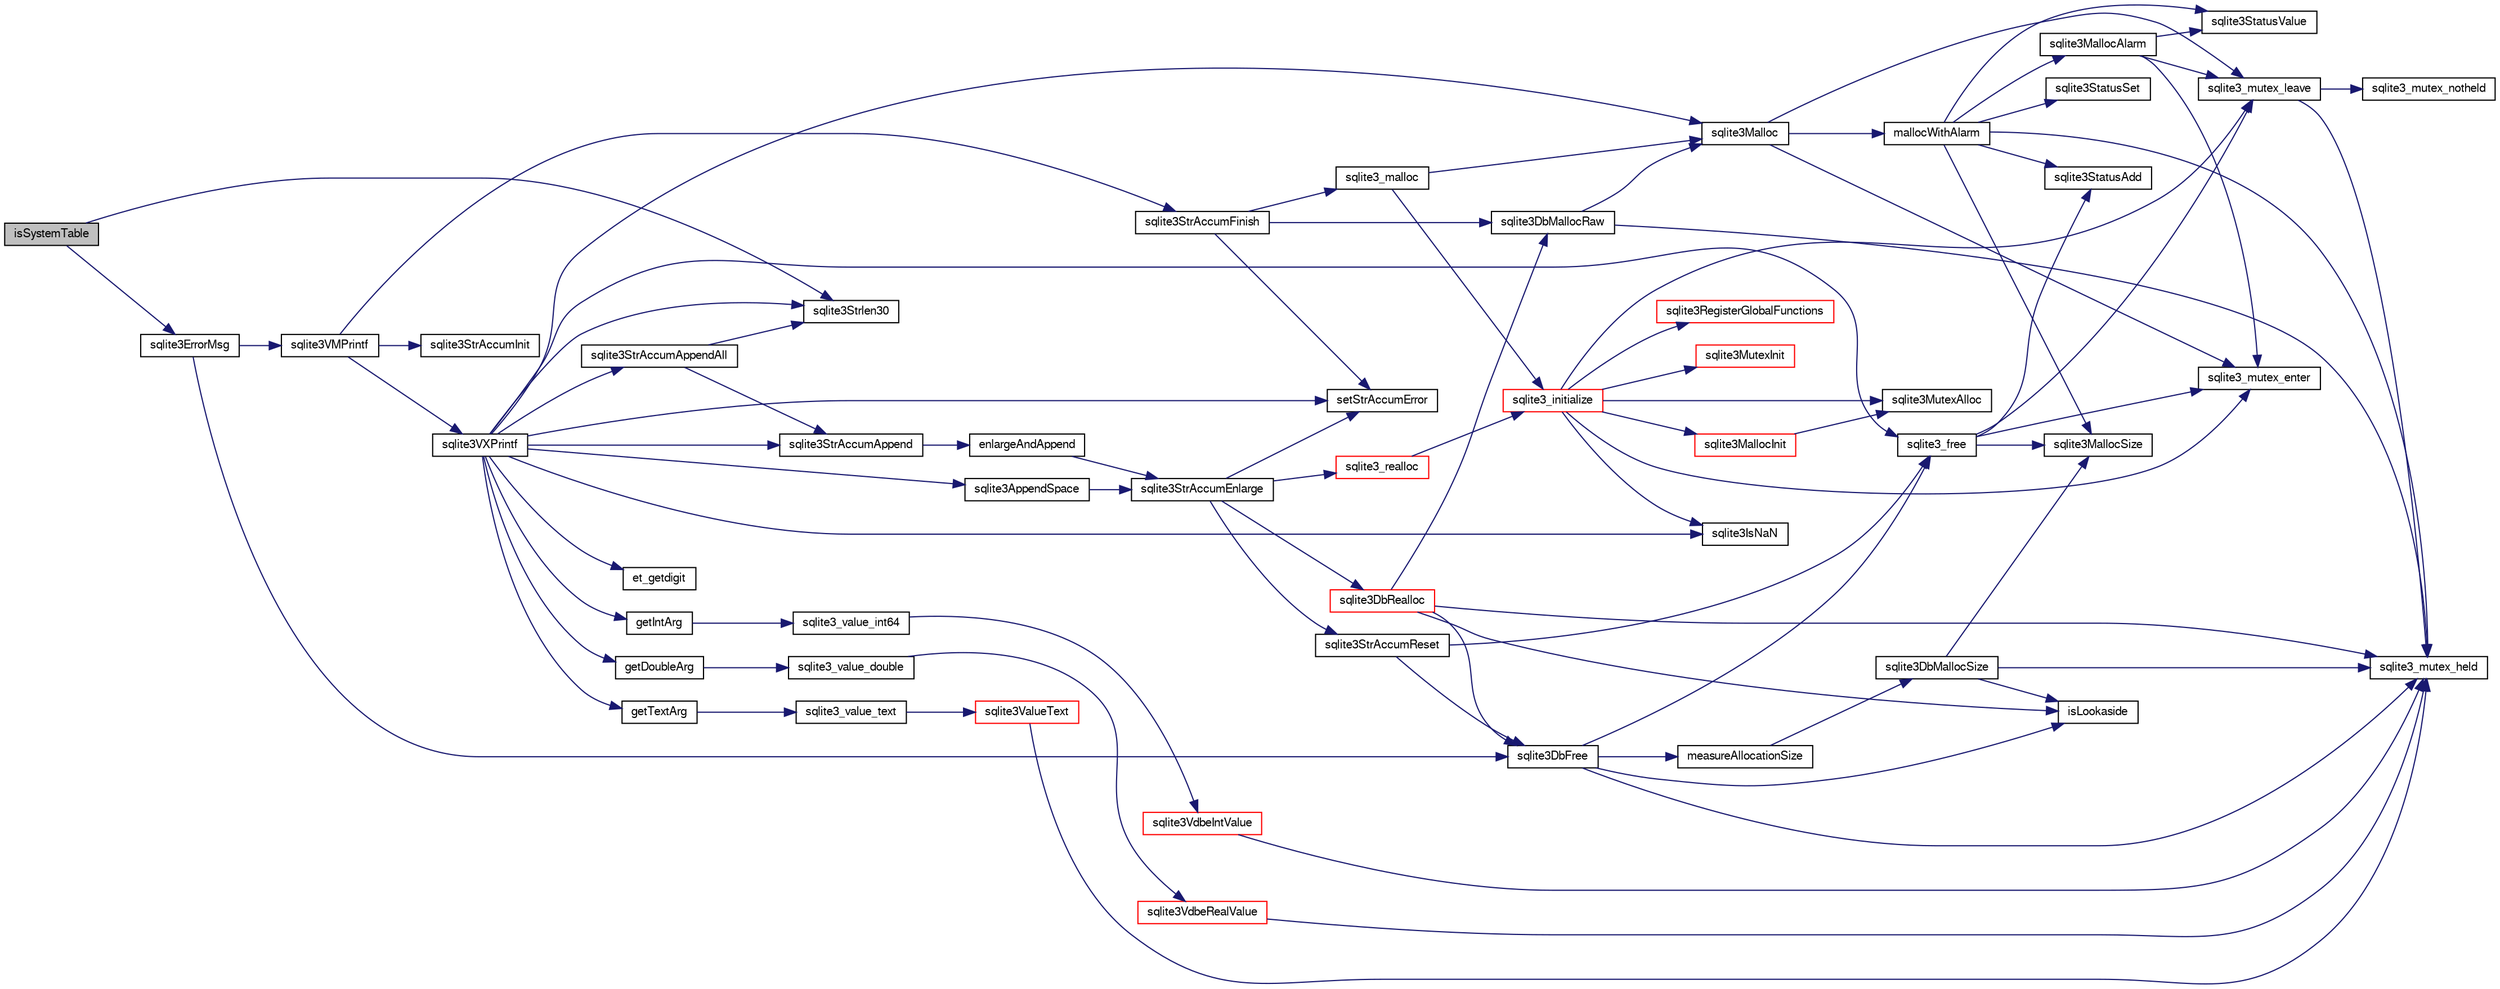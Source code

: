 digraph "isSystemTable"
{
  edge [fontname="FreeSans",fontsize="10",labelfontname="FreeSans",labelfontsize="10"];
  node [fontname="FreeSans",fontsize="10",shape=record];
  rankdir="LR";
  Node151011 [label="isSystemTable",height=0.2,width=0.4,color="black", fillcolor="grey75", style="filled", fontcolor="black"];
  Node151011 -> Node151012 [color="midnightblue",fontsize="10",style="solid",fontname="FreeSans"];
  Node151012 [label="sqlite3Strlen30",height=0.2,width=0.4,color="black", fillcolor="white", style="filled",URL="$sqlite3_8c.html#a3dcd80ba41f1a308193dee74857b62a7"];
  Node151011 -> Node151013 [color="midnightblue",fontsize="10",style="solid",fontname="FreeSans"];
  Node151013 [label="sqlite3ErrorMsg",height=0.2,width=0.4,color="black", fillcolor="white", style="filled",URL="$sqlite3_8c.html#aee2798e173651adae0f9c85469f3457d"];
  Node151013 -> Node151014 [color="midnightblue",fontsize="10",style="solid",fontname="FreeSans"];
  Node151014 [label="sqlite3VMPrintf",height=0.2,width=0.4,color="black", fillcolor="white", style="filled",URL="$sqlite3_8c.html#a05535d0982ef06fbc2ee8195ebbae689"];
  Node151014 -> Node151015 [color="midnightblue",fontsize="10",style="solid",fontname="FreeSans"];
  Node151015 [label="sqlite3StrAccumInit",height=0.2,width=0.4,color="black", fillcolor="white", style="filled",URL="$sqlite3_8c.html#aabf95e113b9d54d519cd15a56215f560"];
  Node151014 -> Node151016 [color="midnightblue",fontsize="10",style="solid",fontname="FreeSans"];
  Node151016 [label="sqlite3VXPrintf",height=0.2,width=0.4,color="black", fillcolor="white", style="filled",URL="$sqlite3_8c.html#a63c25806c9bd4a2b76f9a0eb232c6bde"];
  Node151016 -> Node151017 [color="midnightblue",fontsize="10",style="solid",fontname="FreeSans"];
  Node151017 [label="sqlite3StrAccumAppend",height=0.2,width=0.4,color="black", fillcolor="white", style="filled",URL="$sqlite3_8c.html#a56664fa33def33c5a5245b623441d5e0"];
  Node151017 -> Node151018 [color="midnightblue",fontsize="10",style="solid",fontname="FreeSans"];
  Node151018 [label="enlargeAndAppend",height=0.2,width=0.4,color="black", fillcolor="white", style="filled",URL="$sqlite3_8c.html#a25b21e61dc0883d849890eaa8a18088a"];
  Node151018 -> Node151019 [color="midnightblue",fontsize="10",style="solid",fontname="FreeSans"];
  Node151019 [label="sqlite3StrAccumEnlarge",height=0.2,width=0.4,color="black", fillcolor="white", style="filled",URL="$sqlite3_8c.html#a38976500a97c69d65086eeccca82dd96"];
  Node151019 -> Node151020 [color="midnightblue",fontsize="10",style="solid",fontname="FreeSans"];
  Node151020 [label="setStrAccumError",height=0.2,width=0.4,color="black", fillcolor="white", style="filled",URL="$sqlite3_8c.html#a3dc479a1fc8ba1ab8edfe51f8a0b102c"];
  Node151019 -> Node151021 [color="midnightblue",fontsize="10",style="solid",fontname="FreeSans"];
  Node151021 [label="sqlite3StrAccumReset",height=0.2,width=0.4,color="black", fillcolor="white", style="filled",URL="$sqlite3_8c.html#ad7e70f4ec9d2fa3a63a371e2c7c555d8"];
  Node151021 -> Node151022 [color="midnightblue",fontsize="10",style="solid",fontname="FreeSans"];
  Node151022 [label="sqlite3DbFree",height=0.2,width=0.4,color="black", fillcolor="white", style="filled",URL="$sqlite3_8c.html#ac70ab821a6607b4a1b909582dc37a069"];
  Node151022 -> Node151023 [color="midnightblue",fontsize="10",style="solid",fontname="FreeSans"];
  Node151023 [label="sqlite3_mutex_held",height=0.2,width=0.4,color="black", fillcolor="white", style="filled",URL="$sqlite3_8c.html#acf77da68932b6bc163c5e68547ecc3e7"];
  Node151022 -> Node151024 [color="midnightblue",fontsize="10",style="solid",fontname="FreeSans"];
  Node151024 [label="measureAllocationSize",height=0.2,width=0.4,color="black", fillcolor="white", style="filled",URL="$sqlite3_8c.html#a45731e644a22fdb756e2b6337224217a"];
  Node151024 -> Node151025 [color="midnightblue",fontsize="10",style="solid",fontname="FreeSans"];
  Node151025 [label="sqlite3DbMallocSize",height=0.2,width=0.4,color="black", fillcolor="white", style="filled",URL="$sqlite3_8c.html#aa397e5a8a03495203a0767abf0a71f86"];
  Node151025 -> Node151026 [color="midnightblue",fontsize="10",style="solid",fontname="FreeSans"];
  Node151026 [label="sqlite3MallocSize",height=0.2,width=0.4,color="black", fillcolor="white", style="filled",URL="$sqlite3_8c.html#acf5d2a5f35270bafb050bd2def576955"];
  Node151025 -> Node151023 [color="midnightblue",fontsize="10",style="solid",fontname="FreeSans"];
  Node151025 -> Node151027 [color="midnightblue",fontsize="10",style="solid",fontname="FreeSans"];
  Node151027 [label="isLookaside",height=0.2,width=0.4,color="black", fillcolor="white", style="filled",URL="$sqlite3_8c.html#a770fa05ff9717b75e16f4d968a77b897"];
  Node151022 -> Node151027 [color="midnightblue",fontsize="10",style="solid",fontname="FreeSans"];
  Node151022 -> Node151028 [color="midnightblue",fontsize="10",style="solid",fontname="FreeSans"];
  Node151028 [label="sqlite3_free",height=0.2,width=0.4,color="black", fillcolor="white", style="filled",URL="$sqlite3_8c.html#a6552349e36a8a691af5487999ab09519"];
  Node151028 -> Node151029 [color="midnightblue",fontsize="10",style="solid",fontname="FreeSans"];
  Node151029 [label="sqlite3_mutex_enter",height=0.2,width=0.4,color="black", fillcolor="white", style="filled",URL="$sqlite3_8c.html#a1c12cde690bd89f104de5cbad12a6bf5"];
  Node151028 -> Node151030 [color="midnightblue",fontsize="10",style="solid",fontname="FreeSans"];
  Node151030 [label="sqlite3StatusAdd",height=0.2,width=0.4,color="black", fillcolor="white", style="filled",URL="$sqlite3_8c.html#afa029f93586aeab4cc85360905dae9cd"];
  Node151028 -> Node151026 [color="midnightblue",fontsize="10",style="solid",fontname="FreeSans"];
  Node151028 -> Node151031 [color="midnightblue",fontsize="10",style="solid",fontname="FreeSans"];
  Node151031 [label="sqlite3_mutex_leave",height=0.2,width=0.4,color="black", fillcolor="white", style="filled",URL="$sqlite3_8c.html#a5838d235601dbd3c1fa993555c6bcc93"];
  Node151031 -> Node151023 [color="midnightblue",fontsize="10",style="solid",fontname="FreeSans"];
  Node151031 -> Node151032 [color="midnightblue",fontsize="10",style="solid",fontname="FreeSans"];
  Node151032 [label="sqlite3_mutex_notheld",height=0.2,width=0.4,color="black", fillcolor="white", style="filled",URL="$sqlite3_8c.html#a83967c837c1c000d3b5adcfaa688f5dc"];
  Node151021 -> Node151028 [color="midnightblue",fontsize="10",style="solid",fontname="FreeSans"];
  Node151019 -> Node151033 [color="midnightblue",fontsize="10",style="solid",fontname="FreeSans"];
  Node151033 [label="sqlite3DbRealloc",height=0.2,width=0.4,color="red", fillcolor="white", style="filled",URL="$sqlite3_8c.html#ae028f4902a9d29bcaf310ff289ee87dc"];
  Node151033 -> Node151023 [color="midnightblue",fontsize="10",style="solid",fontname="FreeSans"];
  Node151033 -> Node151034 [color="midnightblue",fontsize="10",style="solid",fontname="FreeSans"];
  Node151034 [label="sqlite3DbMallocRaw",height=0.2,width=0.4,color="black", fillcolor="white", style="filled",URL="$sqlite3_8c.html#abbe8be0cf7175e11ddc3e2218fad924e"];
  Node151034 -> Node151023 [color="midnightblue",fontsize="10",style="solid",fontname="FreeSans"];
  Node151034 -> Node151035 [color="midnightblue",fontsize="10",style="solid",fontname="FreeSans"];
  Node151035 [label="sqlite3Malloc",height=0.2,width=0.4,color="black", fillcolor="white", style="filled",URL="$sqlite3_8c.html#a361a2eaa846b1885f123abe46f5d8b2b"];
  Node151035 -> Node151029 [color="midnightblue",fontsize="10",style="solid",fontname="FreeSans"];
  Node151035 -> Node151036 [color="midnightblue",fontsize="10",style="solid",fontname="FreeSans"];
  Node151036 [label="mallocWithAlarm",height=0.2,width=0.4,color="black", fillcolor="white", style="filled",URL="$sqlite3_8c.html#ab070d5cf8e48ec8a6a43cf025d48598b"];
  Node151036 -> Node151023 [color="midnightblue",fontsize="10",style="solid",fontname="FreeSans"];
  Node151036 -> Node151037 [color="midnightblue",fontsize="10",style="solid",fontname="FreeSans"];
  Node151037 [label="sqlite3StatusSet",height=0.2,width=0.4,color="black", fillcolor="white", style="filled",URL="$sqlite3_8c.html#afec7586c01fcb5ea17dc9d7725a589d9"];
  Node151036 -> Node151038 [color="midnightblue",fontsize="10",style="solid",fontname="FreeSans"];
  Node151038 [label="sqlite3StatusValue",height=0.2,width=0.4,color="black", fillcolor="white", style="filled",URL="$sqlite3_8c.html#a30b8ac296c6e200c1fa57708d52c6ef6"];
  Node151036 -> Node151039 [color="midnightblue",fontsize="10",style="solid",fontname="FreeSans"];
  Node151039 [label="sqlite3MallocAlarm",height=0.2,width=0.4,color="black", fillcolor="white", style="filled",URL="$sqlite3_8c.html#ada66988e8471d1198f3219c062377508"];
  Node151039 -> Node151038 [color="midnightblue",fontsize="10",style="solid",fontname="FreeSans"];
  Node151039 -> Node151031 [color="midnightblue",fontsize="10",style="solid",fontname="FreeSans"];
  Node151039 -> Node151029 [color="midnightblue",fontsize="10",style="solid",fontname="FreeSans"];
  Node151036 -> Node151026 [color="midnightblue",fontsize="10",style="solid",fontname="FreeSans"];
  Node151036 -> Node151030 [color="midnightblue",fontsize="10",style="solid",fontname="FreeSans"];
  Node151035 -> Node151031 [color="midnightblue",fontsize="10",style="solid",fontname="FreeSans"];
  Node151033 -> Node151027 [color="midnightblue",fontsize="10",style="solid",fontname="FreeSans"];
  Node151033 -> Node151022 [color="midnightblue",fontsize="10",style="solid",fontname="FreeSans"];
  Node151019 -> Node151215 [color="midnightblue",fontsize="10",style="solid",fontname="FreeSans"];
  Node151215 [label="sqlite3_realloc",height=0.2,width=0.4,color="red", fillcolor="white", style="filled",URL="$sqlite3_8c.html#a822d9e42f6ab4b2ec803f311aeb9618d"];
  Node151215 -> Node151041 [color="midnightblue",fontsize="10",style="solid",fontname="FreeSans"];
  Node151041 [label="sqlite3_initialize",height=0.2,width=0.4,color="red", fillcolor="white", style="filled",URL="$sqlite3_8c.html#ab0c0ee2d5d4cf8b28e9572296a8861df"];
  Node151041 -> Node151042 [color="midnightblue",fontsize="10",style="solid",fontname="FreeSans"];
  Node151042 [label="sqlite3MutexInit",height=0.2,width=0.4,color="red", fillcolor="white", style="filled",URL="$sqlite3_8c.html#a7906afcdd1cdb3d0007eb932398a1158"];
  Node151041 -> Node151060 [color="midnightblue",fontsize="10",style="solid",fontname="FreeSans"];
  Node151060 [label="sqlite3MutexAlloc",height=0.2,width=0.4,color="black", fillcolor="white", style="filled",URL="$sqlite3_8c.html#a0e3f432ee581f6876b590e7ad7e84e19"];
  Node151041 -> Node151029 [color="midnightblue",fontsize="10",style="solid",fontname="FreeSans"];
  Node151041 -> Node151061 [color="midnightblue",fontsize="10",style="solid",fontname="FreeSans"];
  Node151061 [label="sqlite3MallocInit",height=0.2,width=0.4,color="red", fillcolor="white", style="filled",URL="$sqlite3_8c.html#a9e06f9e7cad0d83ce80ab493c9533552"];
  Node151061 -> Node151060 [color="midnightblue",fontsize="10",style="solid",fontname="FreeSans"];
  Node151041 -> Node151031 [color="midnightblue",fontsize="10",style="solid",fontname="FreeSans"];
  Node151041 -> Node151103 [color="midnightblue",fontsize="10",style="solid",fontname="FreeSans"];
  Node151103 [label="sqlite3RegisterGlobalFunctions",height=0.2,width=0.4,color="red", fillcolor="white", style="filled",URL="$sqlite3_8c.html#a9f75bd111010f29e1b8d74344473c4ec"];
  Node151041 -> Node151183 [color="midnightblue",fontsize="10",style="solid",fontname="FreeSans"];
  Node151183 [label="sqlite3IsNaN",height=0.2,width=0.4,color="black", fillcolor="white", style="filled",URL="$sqlite3_8c.html#aed4d78203877c3486765ccbc7feebb50"];
  Node151016 -> Node151289 [color="midnightblue",fontsize="10",style="solid",fontname="FreeSans"];
  Node151289 [label="getIntArg",height=0.2,width=0.4,color="black", fillcolor="white", style="filled",URL="$sqlite3_8c.html#abff258963dbd9205fb299851a64c67be"];
  Node151289 -> Node151174 [color="midnightblue",fontsize="10",style="solid",fontname="FreeSans"];
  Node151174 [label="sqlite3_value_int64",height=0.2,width=0.4,color="black", fillcolor="white", style="filled",URL="$sqlite3_8c.html#ab38d8627f4750672e72712df0b709e0d"];
  Node151174 -> Node151162 [color="midnightblue",fontsize="10",style="solid",fontname="FreeSans"];
  Node151162 [label="sqlite3VdbeIntValue",height=0.2,width=0.4,color="red", fillcolor="white", style="filled",URL="$sqlite3_8c.html#a3dc28e3bfdbecf81633c3697a3aacd45"];
  Node151162 -> Node151023 [color="midnightblue",fontsize="10",style="solid",fontname="FreeSans"];
  Node151016 -> Node151035 [color="midnightblue",fontsize="10",style="solid",fontname="FreeSans"];
  Node151016 -> Node151020 [color="midnightblue",fontsize="10",style="solid",fontname="FreeSans"];
  Node151016 -> Node151290 [color="midnightblue",fontsize="10",style="solid",fontname="FreeSans"];
  Node151290 [label="getDoubleArg",height=0.2,width=0.4,color="black", fillcolor="white", style="filled",URL="$sqlite3_8c.html#a1cf25120072c85bd261983b24c12c3d9"];
  Node151290 -> Node151178 [color="midnightblue",fontsize="10",style="solid",fontname="FreeSans"];
  Node151178 [label="sqlite3_value_double",height=0.2,width=0.4,color="black", fillcolor="white", style="filled",URL="$sqlite3_8c.html#a3e50c1a2dd484a8b6911c9d163816b88"];
  Node151178 -> Node151179 [color="midnightblue",fontsize="10",style="solid",fontname="FreeSans"];
  Node151179 [label="sqlite3VdbeRealValue",height=0.2,width=0.4,color="red", fillcolor="white", style="filled",URL="$sqlite3_8c.html#a5bf943a4f9a5516911b3bc610e3d64e0"];
  Node151179 -> Node151023 [color="midnightblue",fontsize="10",style="solid",fontname="FreeSans"];
  Node151016 -> Node151183 [color="midnightblue",fontsize="10",style="solid",fontname="FreeSans"];
  Node151016 -> Node151012 [color="midnightblue",fontsize="10",style="solid",fontname="FreeSans"];
  Node151016 -> Node151291 [color="midnightblue",fontsize="10",style="solid",fontname="FreeSans"];
  Node151291 [label="et_getdigit",height=0.2,width=0.4,color="black", fillcolor="white", style="filled",URL="$sqlite3_8c.html#a40c5a308749ad07cc2397a53e081bff0"];
  Node151016 -> Node151292 [color="midnightblue",fontsize="10",style="solid",fontname="FreeSans"];
  Node151292 [label="getTextArg",height=0.2,width=0.4,color="black", fillcolor="white", style="filled",URL="$sqlite3_8c.html#afbb41850423ef20071cefaab0431e04d"];
  Node151292 -> Node151106 [color="midnightblue",fontsize="10",style="solid",fontname="FreeSans"];
  Node151106 [label="sqlite3_value_text",height=0.2,width=0.4,color="black", fillcolor="white", style="filled",URL="$sqlite3_8c.html#aef2ace3239e6dd59c74110faa70f8171"];
  Node151106 -> Node151107 [color="midnightblue",fontsize="10",style="solid",fontname="FreeSans"];
  Node151107 [label="sqlite3ValueText",height=0.2,width=0.4,color="red", fillcolor="white", style="filled",URL="$sqlite3_8c.html#ad567a94e52d1adf81f4857fdba00a59b"];
  Node151107 -> Node151023 [color="midnightblue",fontsize="10",style="solid",fontname="FreeSans"];
  Node151016 -> Node151293 [color="midnightblue",fontsize="10",style="solid",fontname="FreeSans"];
  Node151293 [label="sqlite3StrAccumAppendAll",height=0.2,width=0.4,color="black", fillcolor="white", style="filled",URL="$sqlite3_8c.html#acaf8f3e4f99a3c3a4a77e9c987547289"];
  Node151293 -> Node151017 [color="midnightblue",fontsize="10",style="solid",fontname="FreeSans"];
  Node151293 -> Node151012 [color="midnightblue",fontsize="10",style="solid",fontname="FreeSans"];
  Node151016 -> Node151294 [color="midnightblue",fontsize="10",style="solid",fontname="FreeSans"];
  Node151294 [label="sqlite3AppendSpace",height=0.2,width=0.4,color="black", fillcolor="white", style="filled",URL="$sqlite3_8c.html#aefd38a5afc0020d4a93855c3ee7c63a8"];
  Node151294 -> Node151019 [color="midnightblue",fontsize="10",style="solid",fontname="FreeSans"];
  Node151016 -> Node151028 [color="midnightblue",fontsize="10",style="solid",fontname="FreeSans"];
  Node151014 -> Node151066 [color="midnightblue",fontsize="10",style="solid",fontname="FreeSans"];
  Node151066 [label="sqlite3StrAccumFinish",height=0.2,width=0.4,color="black", fillcolor="white", style="filled",URL="$sqlite3_8c.html#adb7f26b10ac1b847db6f000ef4c2e2ba"];
  Node151066 -> Node151034 [color="midnightblue",fontsize="10",style="solid",fontname="FreeSans"];
  Node151066 -> Node151067 [color="midnightblue",fontsize="10",style="solid",fontname="FreeSans"];
  Node151067 [label="sqlite3_malloc",height=0.2,width=0.4,color="black", fillcolor="white", style="filled",URL="$sqlite3_8c.html#ac79dba55fc32b6a840cf5a9769bce7cd"];
  Node151067 -> Node151041 [color="midnightblue",fontsize="10",style="solid",fontname="FreeSans"];
  Node151067 -> Node151035 [color="midnightblue",fontsize="10",style="solid",fontname="FreeSans"];
  Node151066 -> Node151020 [color="midnightblue",fontsize="10",style="solid",fontname="FreeSans"];
  Node151013 -> Node151022 [color="midnightblue",fontsize="10",style="solid",fontname="FreeSans"];
}
